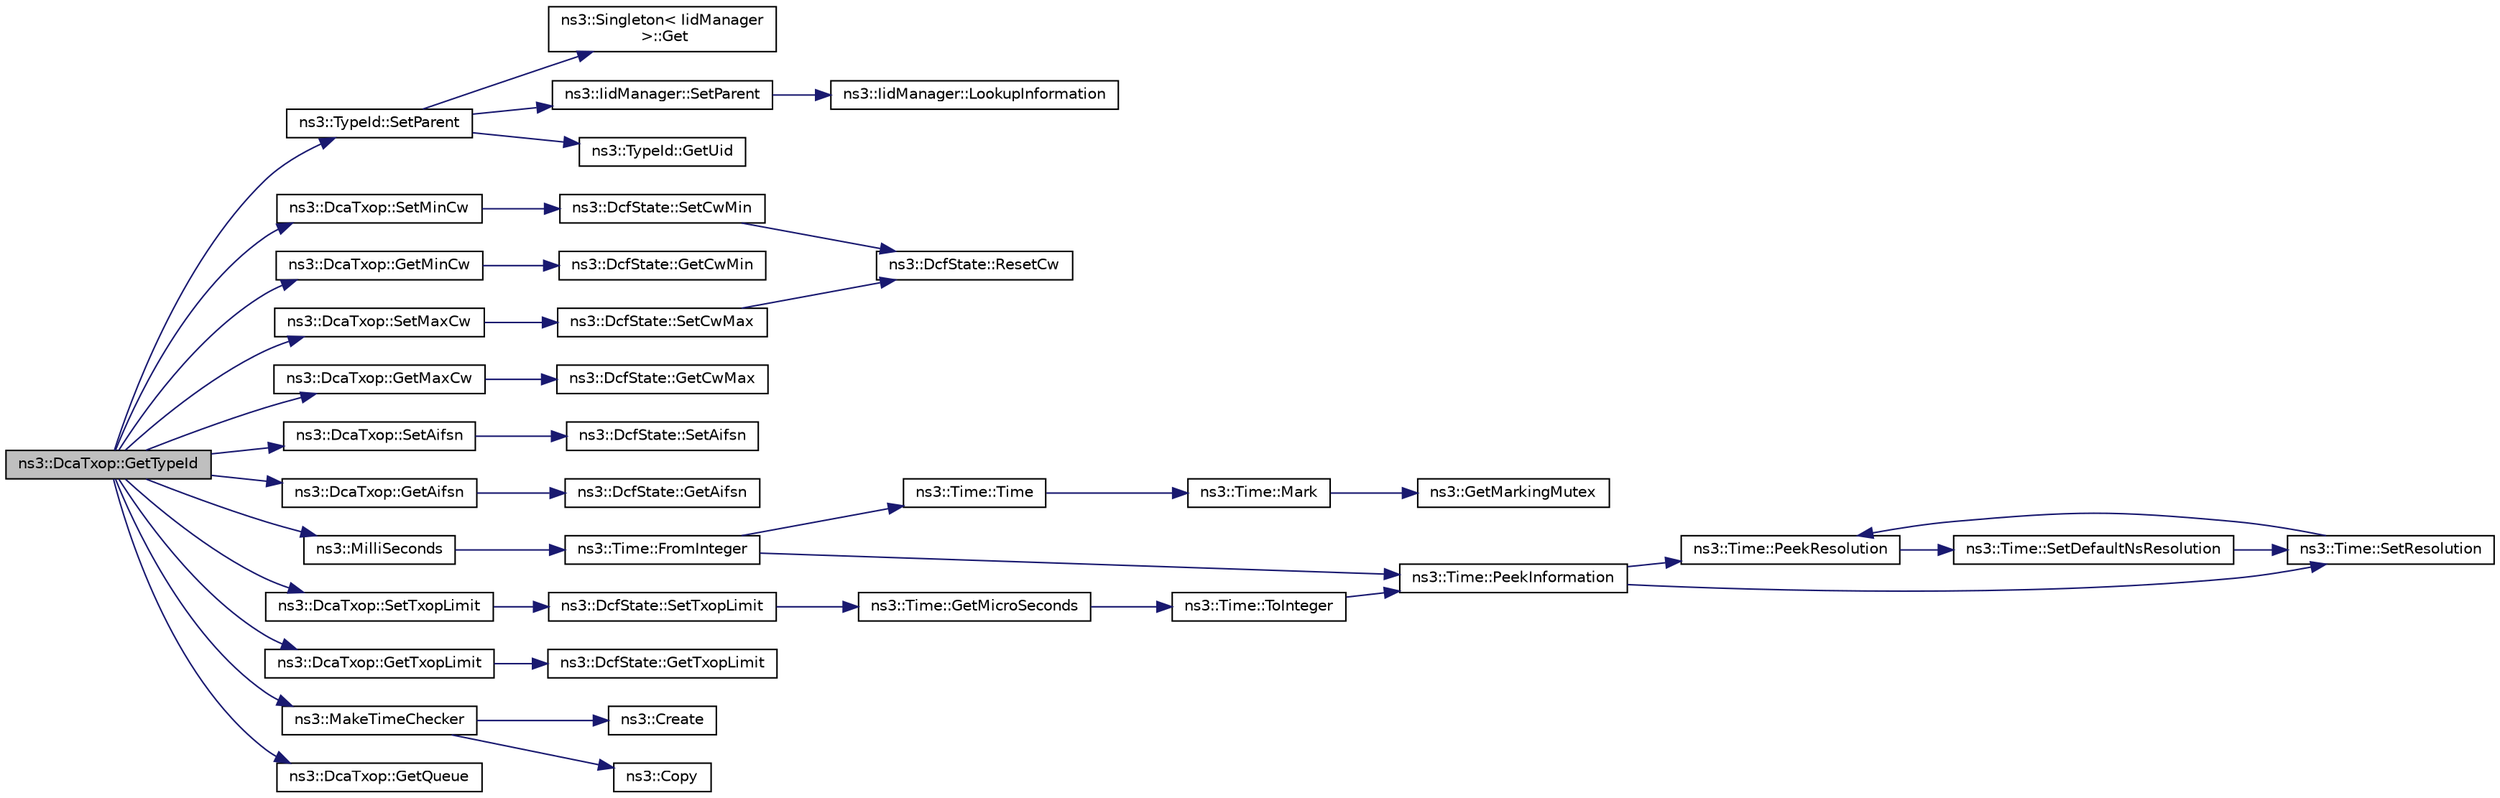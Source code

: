 digraph "ns3::DcaTxop::GetTypeId"
{
  edge [fontname="Helvetica",fontsize="10",labelfontname="Helvetica",labelfontsize="10"];
  node [fontname="Helvetica",fontsize="10",shape=record];
  rankdir="LR";
  Node1 [label="ns3::DcaTxop::GetTypeId",height=0.2,width=0.4,color="black", fillcolor="grey75", style="filled", fontcolor="black"];
  Node1 -> Node2 [color="midnightblue",fontsize="10",style="solid"];
  Node2 [label="ns3::TypeId::SetParent",height=0.2,width=0.4,color="black", fillcolor="white", style="filled",URL="$d6/d11/classns3_1_1TypeId.html#abaaca67ab7d2471067e7c275df0f7309"];
  Node2 -> Node3 [color="midnightblue",fontsize="10",style="solid"];
  Node3 [label="ns3::TypeId::GetUid",height=0.2,width=0.4,color="black", fillcolor="white", style="filled",URL="$d6/d11/classns3_1_1TypeId.html#acd3e41de6340d06299f4fd63e2ed8da0"];
  Node2 -> Node4 [color="midnightblue",fontsize="10",style="solid"];
  Node4 [label="ns3::Singleton\< IidManager\l \>::Get",height=0.2,width=0.4,color="black", fillcolor="white", style="filled",URL="$d8/d77/classns3_1_1Singleton.html#a80a2cd3c25a27ea72add7a9f7a141ffa"];
  Node2 -> Node5 [color="midnightblue",fontsize="10",style="solid"];
  Node5 [label="ns3::IidManager::SetParent",height=0.2,width=0.4,color="black", fillcolor="white", style="filled",URL="$d4/d1c/classns3_1_1IidManager.html#a4042931260554c907699367b6811426f"];
  Node5 -> Node6 [color="midnightblue",fontsize="10",style="solid"];
  Node6 [label="ns3::IidManager::LookupInformation",height=0.2,width=0.4,color="black", fillcolor="white", style="filled",URL="$d4/d1c/classns3_1_1IidManager.html#a6b1f4ba2815dba27a377e8a8db2384cf"];
  Node1 -> Node7 [color="midnightblue",fontsize="10",style="solid"];
  Node7 [label="ns3::DcaTxop::SetMinCw",height=0.2,width=0.4,color="black", fillcolor="white", style="filled",URL="$d3/d74/classns3_1_1DcaTxop.html#a97542c610e1f9bcf5b433dd9cdbb1660"];
  Node7 -> Node8 [color="midnightblue",fontsize="10",style="solid"];
  Node8 [label="ns3::DcfState::SetCwMin",height=0.2,width=0.4,color="black", fillcolor="white", style="filled",URL="$df/dde/classns3_1_1DcfState.html#a9524cd3abcf31370ba118910f18bbd3b"];
  Node8 -> Node9 [color="midnightblue",fontsize="10",style="solid"];
  Node9 [label="ns3::DcfState::ResetCw",height=0.2,width=0.4,color="black", fillcolor="white", style="filled",URL="$df/dde/classns3_1_1DcfState.html#ad40c89a598811d9dc88d6270b9d21e4f"];
  Node1 -> Node10 [color="midnightblue",fontsize="10",style="solid"];
  Node10 [label="ns3::DcaTxop::GetMinCw",height=0.2,width=0.4,color="black", fillcolor="white", style="filled",URL="$d3/d74/classns3_1_1DcaTxop.html#aa3d8596629fbe818547830ea05d71508"];
  Node10 -> Node11 [color="midnightblue",fontsize="10",style="solid"];
  Node11 [label="ns3::DcfState::GetCwMin",height=0.2,width=0.4,color="black", fillcolor="white", style="filled",URL="$df/dde/classns3_1_1DcfState.html#a37bc0186a02944211154d1792f9c8acf"];
  Node1 -> Node12 [color="midnightblue",fontsize="10",style="solid"];
  Node12 [label="ns3::DcaTxop::SetMaxCw",height=0.2,width=0.4,color="black", fillcolor="white", style="filled",URL="$d3/d74/classns3_1_1DcaTxop.html#aa6ede533b8d2d4299930f7766c946ba3"];
  Node12 -> Node13 [color="midnightblue",fontsize="10",style="solid"];
  Node13 [label="ns3::DcfState::SetCwMax",height=0.2,width=0.4,color="black", fillcolor="white", style="filled",URL="$df/dde/classns3_1_1DcfState.html#aabe3bd9725e93eafe65901e409b0b8ab"];
  Node13 -> Node9 [color="midnightblue",fontsize="10",style="solid"];
  Node1 -> Node14 [color="midnightblue",fontsize="10",style="solid"];
  Node14 [label="ns3::DcaTxop::GetMaxCw",height=0.2,width=0.4,color="black", fillcolor="white", style="filled",URL="$d3/d74/classns3_1_1DcaTxop.html#ac476cb39043eb33877fa8b9d6007db0a"];
  Node14 -> Node15 [color="midnightblue",fontsize="10",style="solid"];
  Node15 [label="ns3::DcfState::GetCwMax",height=0.2,width=0.4,color="black", fillcolor="white", style="filled",URL="$df/dde/classns3_1_1DcfState.html#ab18d35dfb68b94341e73bc4e97cdb6e8"];
  Node1 -> Node16 [color="midnightblue",fontsize="10",style="solid"];
  Node16 [label="ns3::DcaTxop::SetAifsn",height=0.2,width=0.4,color="black", fillcolor="white", style="filled",URL="$d3/d74/classns3_1_1DcaTxop.html#a0d0de3ac05a42f7ea809d785c13ee975"];
  Node16 -> Node17 [color="midnightblue",fontsize="10",style="solid"];
  Node17 [label="ns3::DcfState::SetAifsn",height=0.2,width=0.4,color="black", fillcolor="white", style="filled",URL="$df/dde/classns3_1_1DcfState.html#ae957a4ab4e518d5efd50bb8640dd07c5"];
  Node1 -> Node18 [color="midnightblue",fontsize="10",style="solid"];
  Node18 [label="ns3::DcaTxop::GetAifsn",height=0.2,width=0.4,color="black", fillcolor="white", style="filled",URL="$d3/d74/classns3_1_1DcaTxop.html#a24cca5cd75c506940a47f8e4cf87c2c1"];
  Node18 -> Node19 [color="midnightblue",fontsize="10",style="solid"];
  Node19 [label="ns3::DcfState::GetAifsn",height=0.2,width=0.4,color="black", fillcolor="white", style="filled",URL="$df/dde/classns3_1_1DcfState.html#ad33189714372036a6bfee6c3dfc1bacb"];
  Node1 -> Node20 [color="midnightblue",fontsize="10",style="solid"];
  Node20 [label="ns3::MilliSeconds",height=0.2,width=0.4,color="black", fillcolor="white", style="filled",URL="$d1/dec/group__timecivil.html#gaf26127cf4571146b83a92ee18679c7a9"];
  Node20 -> Node21 [color="midnightblue",fontsize="10",style="solid"];
  Node21 [label="ns3::Time::FromInteger",height=0.2,width=0.4,color="black", fillcolor="white", style="filled",URL="$dc/d04/classns3_1_1Time.html#a3e742c67b2764e75ff95f9b754d43fe9"];
  Node21 -> Node22 [color="midnightblue",fontsize="10",style="solid"];
  Node22 [label="ns3::Time::PeekInformation",height=0.2,width=0.4,color="black", fillcolor="white", style="filled",URL="$dc/d04/classns3_1_1Time.html#a0b023c55c20582aa7c1781aacf128034"];
  Node22 -> Node23 [color="midnightblue",fontsize="10",style="solid"];
  Node23 [label="ns3::Time::PeekResolution",height=0.2,width=0.4,color="black", fillcolor="white", style="filled",URL="$dc/d04/classns3_1_1Time.html#a963e53522278fcbdf1ab9f7adbd0f5d6"];
  Node23 -> Node24 [color="midnightblue",fontsize="10",style="solid"];
  Node24 [label="ns3::Time::SetDefaultNsResolution",height=0.2,width=0.4,color="black", fillcolor="white", style="filled",URL="$dc/d04/classns3_1_1Time.html#a6a872e62f71dfa817fef2c549473d980"];
  Node24 -> Node25 [color="midnightblue",fontsize="10",style="solid"];
  Node25 [label="ns3::Time::SetResolution",height=0.2,width=0.4,color="black", fillcolor="white", style="filled",URL="$dc/d04/classns3_1_1Time.html#ac89165ba7715b66017a49c718f4aef09"];
  Node25 -> Node23 [color="midnightblue",fontsize="10",style="solid"];
  Node22 -> Node25 [color="midnightblue",fontsize="10",style="solid"];
  Node21 -> Node26 [color="midnightblue",fontsize="10",style="solid"];
  Node26 [label="ns3::Time::Time",height=0.2,width=0.4,color="black", fillcolor="white", style="filled",URL="$dc/d04/classns3_1_1Time.html#a8a39dc1b8cbbd7fe6d940e492d1b925e"];
  Node26 -> Node27 [color="midnightblue",fontsize="10",style="solid"];
  Node27 [label="ns3::Time::Mark",height=0.2,width=0.4,color="black", fillcolor="white", style="filled",URL="$dc/d04/classns3_1_1Time.html#aa7eef2a1119c1c4855d99f1e83d44c54"];
  Node27 -> Node28 [color="midnightblue",fontsize="10",style="solid"];
  Node28 [label="ns3::GetMarkingMutex",height=0.2,width=0.4,color="black", fillcolor="white", style="filled",URL="$d7/d2e/namespacens3.html#ac4356aa982bd2ddb0f7ebbf94539919d"];
  Node1 -> Node29 [color="midnightblue",fontsize="10",style="solid"];
  Node29 [label="ns3::DcaTxop::SetTxopLimit",height=0.2,width=0.4,color="black", fillcolor="white", style="filled",URL="$d3/d74/classns3_1_1DcaTxop.html#a0f4815d1c66ef7abb71d08b58dcf5787"];
  Node29 -> Node30 [color="midnightblue",fontsize="10",style="solid"];
  Node30 [label="ns3::DcfState::SetTxopLimit",height=0.2,width=0.4,color="black", fillcolor="white", style="filled",URL="$df/dde/classns3_1_1DcfState.html#a41b53a62910297dd47dcf13f8ae023bc"];
  Node30 -> Node31 [color="midnightblue",fontsize="10",style="solid"];
  Node31 [label="ns3::Time::GetMicroSeconds",height=0.2,width=0.4,color="black", fillcolor="white", style="filled",URL="$dc/d04/classns3_1_1Time.html#a2542b9273c336da11fcaf54e8bc6e4c8"];
  Node31 -> Node32 [color="midnightblue",fontsize="10",style="solid"];
  Node32 [label="ns3::Time::ToInteger",height=0.2,width=0.4,color="black", fillcolor="white", style="filled",URL="$dc/d04/classns3_1_1Time.html#a0c9c8fb9ec7222c7799c1081f14f6031"];
  Node32 -> Node22 [color="midnightblue",fontsize="10",style="solid"];
  Node1 -> Node33 [color="midnightblue",fontsize="10",style="solid"];
  Node33 [label="ns3::DcaTxop::GetTxopLimit",height=0.2,width=0.4,color="black", fillcolor="white", style="filled",URL="$d3/d74/classns3_1_1DcaTxop.html#a0ccd95b29f66c25d0c1baf5437f90fcf"];
  Node33 -> Node34 [color="midnightblue",fontsize="10",style="solid"];
  Node34 [label="ns3::DcfState::GetTxopLimit",height=0.2,width=0.4,color="black", fillcolor="white", style="filled",URL="$df/dde/classns3_1_1DcfState.html#a12990c816a66d163a9ab86fc1e2d1b8a"];
  Node1 -> Node35 [color="midnightblue",fontsize="10",style="solid"];
  Node35 [label="ns3::MakeTimeChecker",height=0.2,width=0.4,color="black", fillcolor="white", style="filled",URL="$d9/d7d/group__time.html#ga7032965bd4afa578691d88c09e4481c1",tooltip="Helper to make a Time checker with bounded range. Both limits are inclusive. "];
  Node35 -> Node36 [color="midnightblue",fontsize="10",style="solid"];
  Node36 [label="ns3::Create",height=0.2,width=0.4,color="black", fillcolor="white", style="filled",URL="$d2/df2/group__ptr.html#ga0406dd2d929ceac05ce39d4579fa3e4b"];
  Node35 -> Node37 [color="midnightblue",fontsize="10",style="solid"];
  Node37 [label="ns3::Copy",height=0.2,width=0.4,color="black", fillcolor="white", style="filled",URL="$d7/d2e/namespacens3.html#a952d99f6d759fee74dda19f308451bc1"];
  Node1 -> Node38 [color="midnightblue",fontsize="10",style="solid"];
  Node38 [label="ns3::DcaTxop::GetQueue",height=0.2,width=0.4,color="black", fillcolor="white", style="filled",URL="$d3/d74/classns3_1_1DcaTxop.html#a6c89d0aeccbc5e8724d404bc45f796d7"];
}

